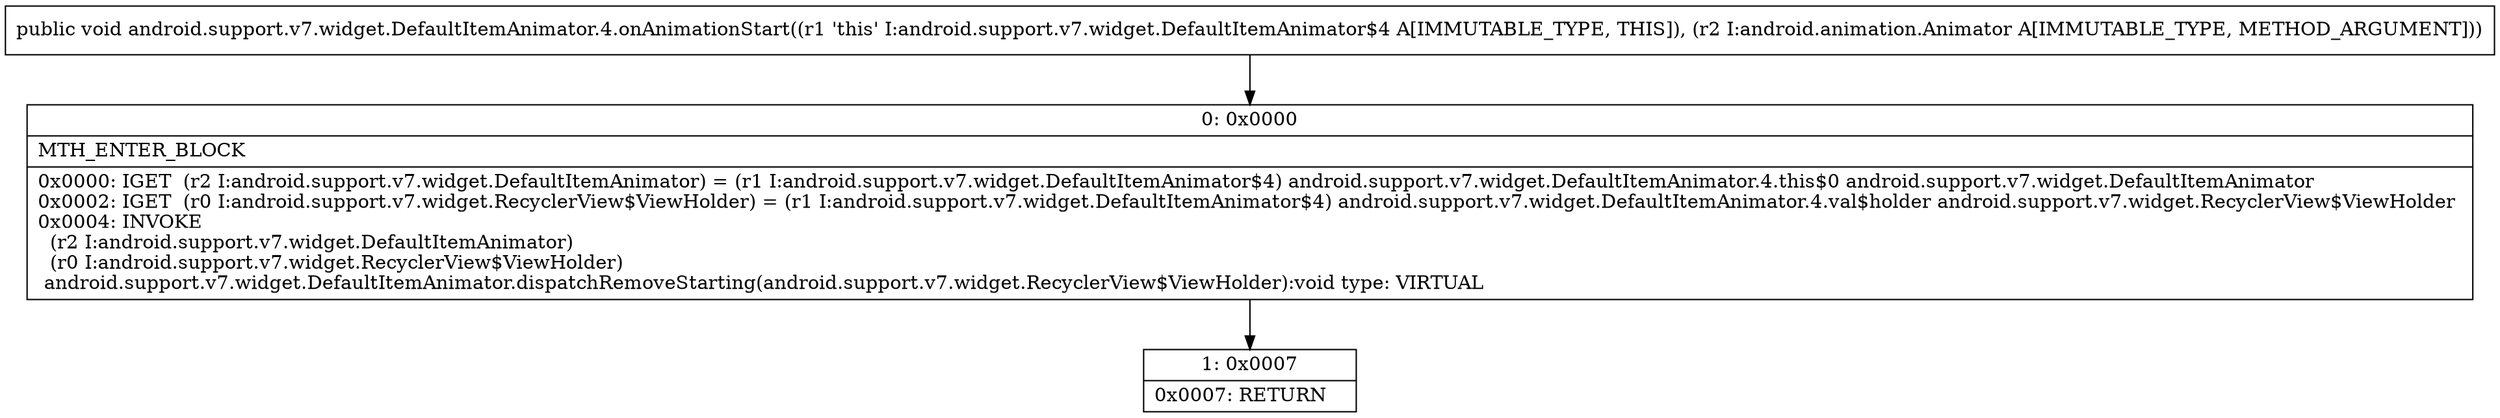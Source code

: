 digraph "CFG forandroid.support.v7.widget.DefaultItemAnimator.4.onAnimationStart(Landroid\/animation\/Animator;)V" {
Node_0 [shape=record,label="{0\:\ 0x0000|MTH_ENTER_BLOCK\l|0x0000: IGET  (r2 I:android.support.v7.widget.DefaultItemAnimator) = (r1 I:android.support.v7.widget.DefaultItemAnimator$4) android.support.v7.widget.DefaultItemAnimator.4.this$0 android.support.v7.widget.DefaultItemAnimator \l0x0002: IGET  (r0 I:android.support.v7.widget.RecyclerView$ViewHolder) = (r1 I:android.support.v7.widget.DefaultItemAnimator$4) android.support.v7.widget.DefaultItemAnimator.4.val$holder android.support.v7.widget.RecyclerView$ViewHolder \l0x0004: INVOKE  \l  (r2 I:android.support.v7.widget.DefaultItemAnimator)\l  (r0 I:android.support.v7.widget.RecyclerView$ViewHolder)\l android.support.v7.widget.DefaultItemAnimator.dispatchRemoveStarting(android.support.v7.widget.RecyclerView$ViewHolder):void type: VIRTUAL \l}"];
Node_1 [shape=record,label="{1\:\ 0x0007|0x0007: RETURN   \l}"];
MethodNode[shape=record,label="{public void android.support.v7.widget.DefaultItemAnimator.4.onAnimationStart((r1 'this' I:android.support.v7.widget.DefaultItemAnimator$4 A[IMMUTABLE_TYPE, THIS]), (r2 I:android.animation.Animator A[IMMUTABLE_TYPE, METHOD_ARGUMENT])) }"];
MethodNode -> Node_0;
Node_0 -> Node_1;
}

